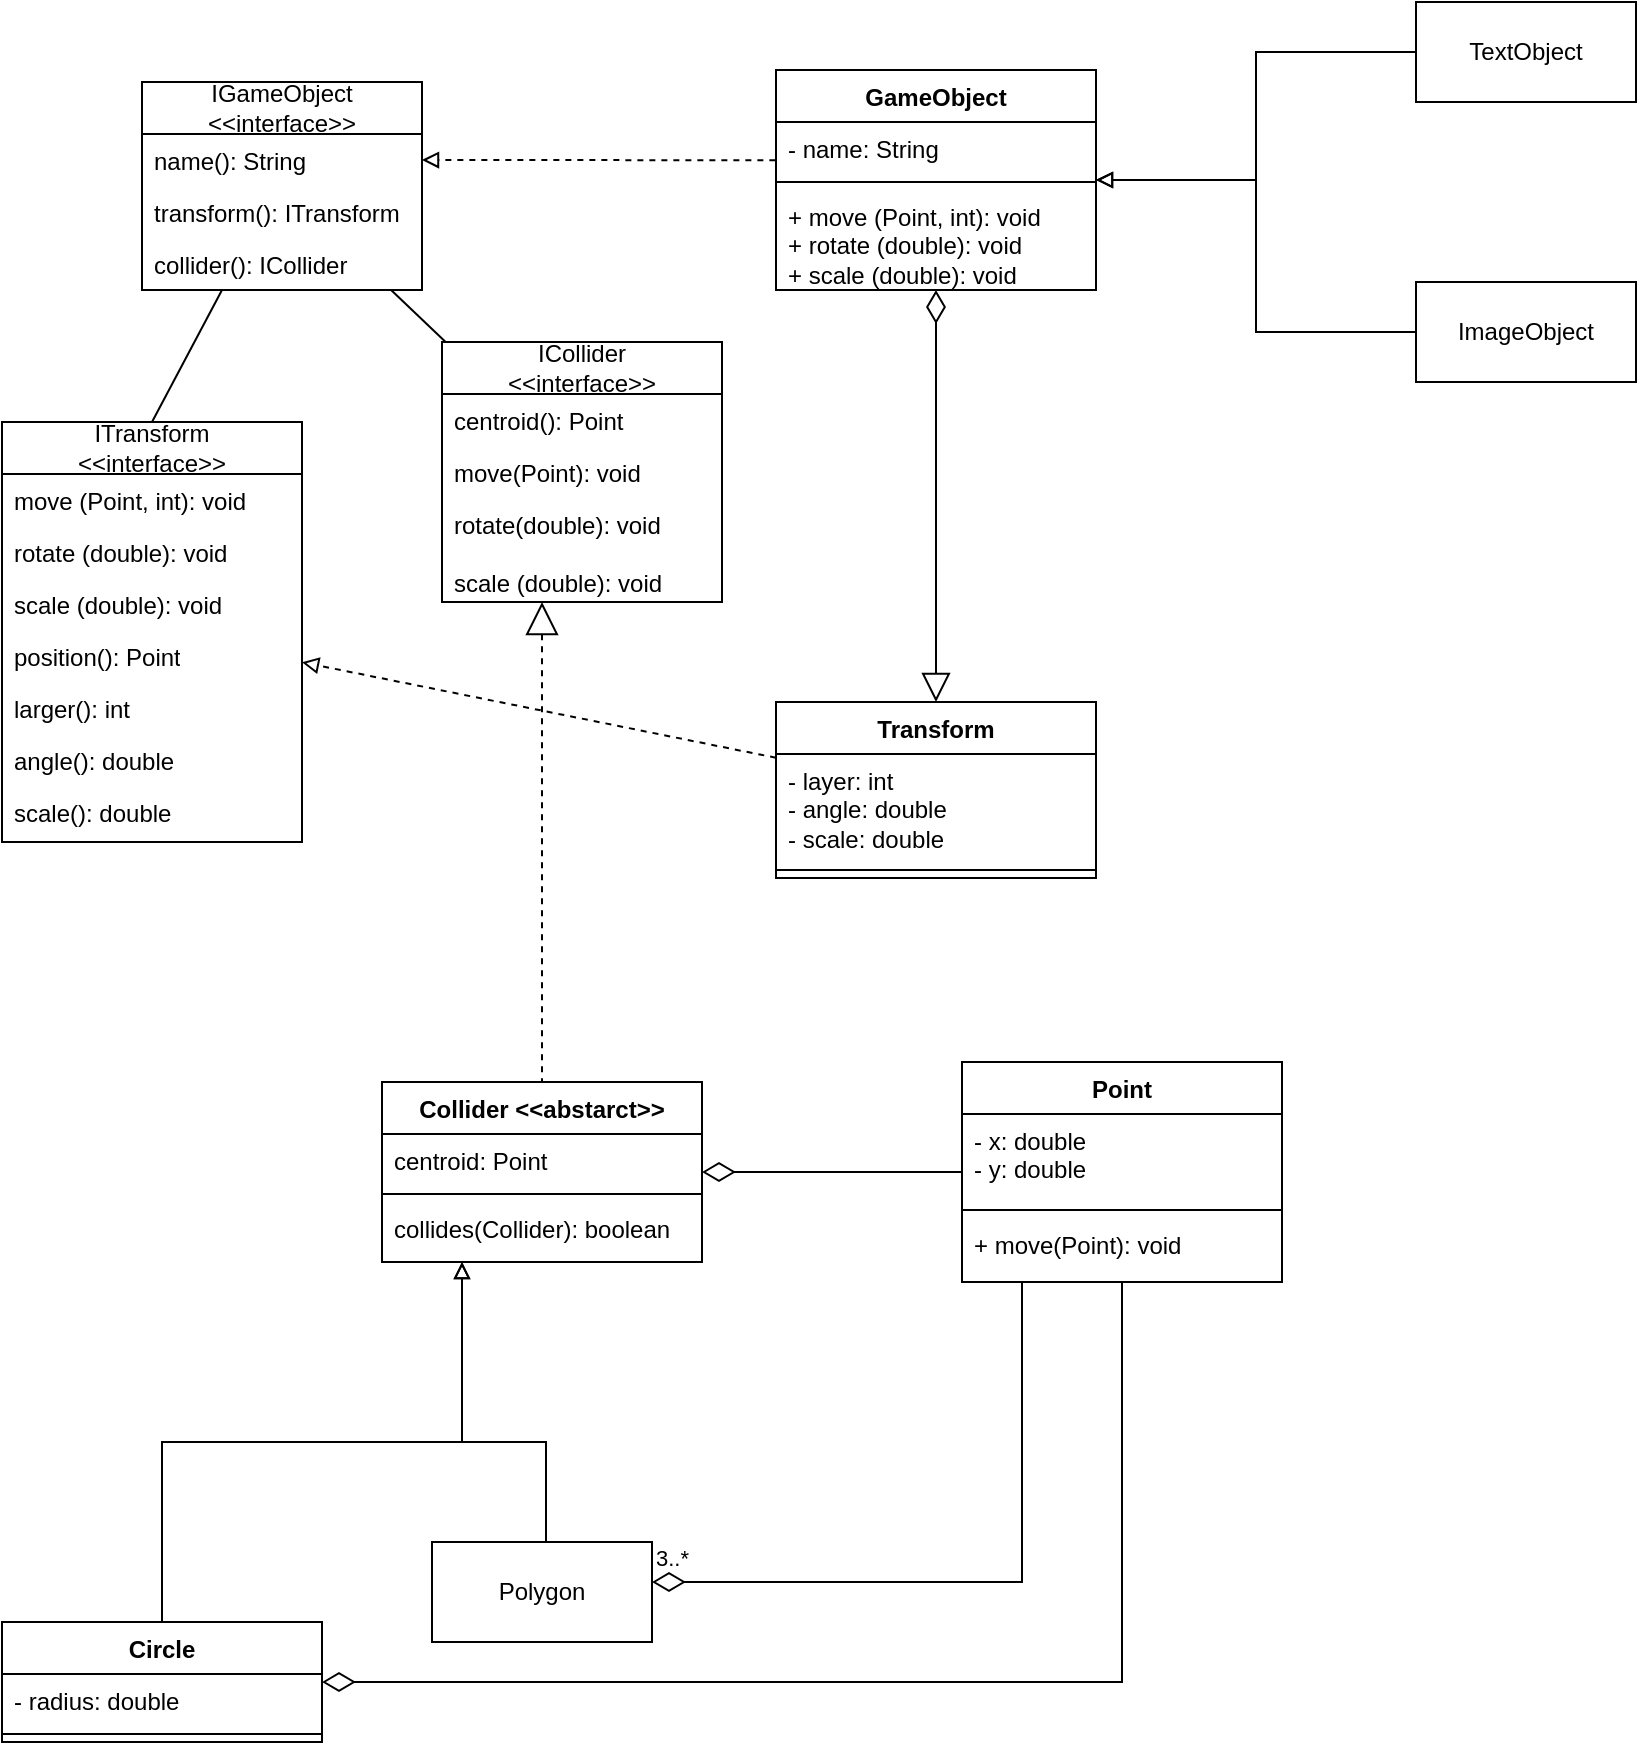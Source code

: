 <mxfile version="24.7.17">
  <diagram name="Página-1" id="ozrJAd1rfRzcVZ3zqUes">
    <mxGraphModel dx="1050" dy="1790" grid="1" gridSize="10" guides="1" tooltips="1" connect="1" arrows="1" fold="1" page="1" pageScale="1" pageWidth="827" pageHeight="1169" math="0" shadow="0">
      <root>
        <mxCell id="0" />
        <mxCell id="1" parent="0" />
        <mxCell id="xWOYF9rLK-Gz1RhxJqcK-5" value="GameObject" style="swimlane;fontStyle=1;align=center;verticalAlign=top;childLayout=stackLayout;horizontal=1;startSize=26;horizontalStack=0;resizeParent=1;resizeParentMax=0;resizeLast=0;collapsible=1;marginBottom=0;whiteSpace=wrap;html=1;" parent="1" vertex="1">
          <mxGeometry x="397" y="4" width="160" height="110" as="geometry" />
        </mxCell>
        <mxCell id="xWOYF9rLK-Gz1RhxJqcK-6" value="- name: String" style="text;strokeColor=none;fillColor=none;align=left;verticalAlign=top;spacingLeft=4;spacingRight=4;overflow=hidden;rotatable=0;points=[[0,0.5],[1,0.5]];portConstraint=eastwest;whiteSpace=wrap;html=1;" parent="xWOYF9rLK-Gz1RhxJqcK-5" vertex="1">
          <mxGeometry y="26" width="160" height="26" as="geometry" />
        </mxCell>
        <mxCell id="xWOYF9rLK-Gz1RhxJqcK-7" value="" style="line;strokeWidth=1;fillColor=none;align=left;verticalAlign=middle;spacingTop=-1;spacingLeft=3;spacingRight=3;rotatable=0;labelPosition=right;points=[];portConstraint=eastwest;strokeColor=inherit;" parent="xWOYF9rLK-Gz1RhxJqcK-5" vertex="1">
          <mxGeometry y="52" width="160" height="8" as="geometry" />
        </mxCell>
        <mxCell id="xWOYF9rLK-Gz1RhxJqcK-8" value="+ move (Point, int): void&lt;div&gt;+ rotate (double): void&lt;/div&gt;&lt;div&gt;+ scale (double): void&lt;/div&gt;" style="text;strokeColor=none;fillColor=none;align=left;verticalAlign=top;spacingLeft=4;spacingRight=4;overflow=hidden;rotatable=0;points=[[0,0.5],[1,0.5]];portConstraint=eastwest;whiteSpace=wrap;html=1;" parent="xWOYF9rLK-Gz1RhxJqcK-5" vertex="1">
          <mxGeometry y="60" width="160" height="50" as="geometry" />
        </mxCell>
        <mxCell id="xWOYF9rLK-Gz1RhxJqcK-11" style="edgeStyle=orthogonalEdgeStyle;rounded=0;orthogonalLoop=1;jettySize=auto;html=1;endArrow=block;endFill=0;" parent="1" source="xWOYF9rLK-Gz1RhxJqcK-9" target="xWOYF9rLK-Gz1RhxJqcK-5" edge="1">
          <mxGeometry relative="1" as="geometry" />
        </mxCell>
        <mxCell id="xWOYF9rLK-Gz1RhxJqcK-9" value="TextObject" style="html=1;whiteSpace=wrap;" parent="1" vertex="1">
          <mxGeometry x="717" y="-30" width="110" height="50" as="geometry" />
        </mxCell>
        <mxCell id="xWOYF9rLK-Gz1RhxJqcK-12" style="edgeStyle=orthogonalEdgeStyle;rounded=0;orthogonalLoop=1;jettySize=auto;html=1;startArrow=none;startFill=0;endArrow=block;endFill=0;" parent="1" source="xWOYF9rLK-Gz1RhxJqcK-10" target="xWOYF9rLK-Gz1RhxJqcK-5" edge="1">
          <mxGeometry relative="1" as="geometry" />
        </mxCell>
        <mxCell id="xWOYF9rLK-Gz1RhxJqcK-10" value="ImageObject" style="html=1;whiteSpace=wrap;" parent="1" vertex="1">
          <mxGeometry x="717" y="110" width="110" height="50" as="geometry" />
        </mxCell>
        <mxCell id="xWOYF9rLK-Gz1RhxJqcK-13" value="Collider&amp;nbsp;&lt;span style=&quot;background-color: transparent; color: light-dark(rgb(0, 0, 0), rgb(255, 255, 255));&quot;&gt;&amp;lt;&amp;lt;abstarct&amp;gt;&amp;gt;&lt;/span&gt;" style="swimlane;fontStyle=1;align=center;verticalAlign=top;childLayout=stackLayout;horizontal=1;startSize=26;horizontalStack=0;resizeParent=1;resizeParentMax=0;resizeLast=0;collapsible=1;marginBottom=0;whiteSpace=wrap;html=1;" parent="1" vertex="1">
          <mxGeometry x="200" y="510" width="160" height="90" as="geometry" />
        </mxCell>
        <mxCell id="xWOYF9rLK-Gz1RhxJqcK-14" value="centroid: Point" style="text;strokeColor=none;fillColor=none;align=left;verticalAlign=top;spacingLeft=4;spacingRight=4;overflow=hidden;rotatable=0;points=[[0,0.5],[1,0.5]];portConstraint=eastwest;whiteSpace=wrap;html=1;" parent="xWOYF9rLK-Gz1RhxJqcK-13" vertex="1">
          <mxGeometry y="26" width="160" height="26" as="geometry" />
        </mxCell>
        <mxCell id="xWOYF9rLK-Gz1RhxJqcK-15" value="" style="line;strokeWidth=1;fillColor=none;align=left;verticalAlign=middle;spacingTop=-1;spacingLeft=3;spacingRight=3;rotatable=0;labelPosition=right;points=[];portConstraint=eastwest;strokeColor=inherit;" parent="xWOYF9rLK-Gz1RhxJqcK-13" vertex="1">
          <mxGeometry y="52" width="160" height="8" as="geometry" />
        </mxCell>
        <mxCell id="xWOYF9rLK-Gz1RhxJqcK-16" value="collides(Collider): boolean" style="text;strokeColor=none;fillColor=none;align=left;verticalAlign=top;spacingLeft=4;spacingRight=4;overflow=hidden;rotatable=0;points=[[0,0.5],[1,0.5]];portConstraint=eastwest;whiteSpace=wrap;html=1;" parent="xWOYF9rLK-Gz1RhxJqcK-13" vertex="1">
          <mxGeometry y="60" width="160" height="30" as="geometry" />
        </mxCell>
        <mxCell id="xWOYF9rLK-Gz1RhxJqcK-17" value="IGameObject&lt;br&gt;&amp;lt;&amp;lt;interface&amp;gt;&amp;gt;" style="swimlane;fontStyle=0;childLayout=stackLayout;horizontal=1;startSize=26;fillColor=none;horizontalStack=0;resizeParent=1;resizeParentMax=0;resizeLast=0;collapsible=1;marginBottom=0;whiteSpace=wrap;html=1;" parent="1" vertex="1">
          <mxGeometry x="80" y="10" width="140" height="104" as="geometry" />
        </mxCell>
        <mxCell id="xWOYF9rLK-Gz1RhxJqcK-18" value="name(): String" style="text;strokeColor=none;fillColor=none;align=left;verticalAlign=top;spacingLeft=4;spacingRight=4;overflow=hidden;rotatable=0;points=[[0,0.5],[1,0.5]];portConstraint=eastwest;whiteSpace=wrap;html=1;" parent="xWOYF9rLK-Gz1RhxJqcK-17" vertex="1">
          <mxGeometry y="26" width="140" height="26" as="geometry" />
        </mxCell>
        <mxCell id="xWOYF9rLK-Gz1RhxJqcK-19" value="transform(): ITransform" style="text;strokeColor=none;fillColor=none;align=left;verticalAlign=top;spacingLeft=4;spacingRight=4;overflow=hidden;rotatable=0;points=[[0,0.5],[1,0.5]];portConstraint=eastwest;whiteSpace=wrap;html=1;" parent="xWOYF9rLK-Gz1RhxJqcK-17" vertex="1">
          <mxGeometry y="52" width="140" height="26" as="geometry" />
        </mxCell>
        <mxCell id="xWOYF9rLK-Gz1RhxJqcK-20" value="collider(): ICollider" style="text;strokeColor=none;fillColor=none;align=left;verticalAlign=top;spacingLeft=4;spacingRight=4;overflow=hidden;rotatable=0;points=[[0,0.5],[1,0.5]];portConstraint=eastwest;whiteSpace=wrap;html=1;" parent="xWOYF9rLK-Gz1RhxJqcK-17" vertex="1">
          <mxGeometry y="78" width="140" height="26" as="geometry" />
        </mxCell>
        <mxCell id="xWOYF9rLK-Gz1RhxJqcK-21" value="" style="endArrow=block;dashed=1;html=1;rounded=0;startArrow=none;startFill=0;endFill=0;entryX=1;entryY=0.5;entryDx=0;entryDy=0;exitX=-0.002;exitY=0.735;exitDx=0;exitDy=0;exitPerimeter=0;" parent="1" source="xWOYF9rLK-Gz1RhxJqcK-6" target="xWOYF9rLK-Gz1RhxJqcK-18" edge="1">
          <mxGeometry width="50" height="50" relative="1" as="geometry">
            <mxPoint x="207" y="190" as="sourcePoint" />
            <mxPoint x="257" y="140" as="targetPoint" />
            <Array as="points" />
          </mxGeometry>
        </mxCell>
        <mxCell id="xWOYF9rLK-Gz1RhxJqcK-30" value="" style="group" parent="1" vertex="1" connectable="0">
          <mxGeometry x="10" y="180" width="150" height="210" as="geometry" />
        </mxCell>
        <mxCell id="xWOYF9rLK-Gz1RhxJqcK-22" value="ITransform&lt;br&gt;&amp;lt;&amp;lt;interface&amp;gt;&amp;gt;" style="swimlane;fontStyle=0;childLayout=stackLayout;horizontal=1;startSize=26;fillColor=none;horizontalStack=0;resizeParent=1;resizeParentMax=0;resizeLast=0;collapsible=1;marginBottom=0;whiteSpace=wrap;html=1;" parent="xWOYF9rLK-Gz1RhxJqcK-30" vertex="1">
          <mxGeometry width="150" height="210" as="geometry" />
        </mxCell>
        <mxCell id="xWOYF9rLK-Gz1RhxJqcK-23" value="move (Point, int): void" style="text;strokeColor=none;fillColor=none;align=left;verticalAlign=top;spacingLeft=4;spacingRight=4;overflow=hidden;rotatable=0;points=[[0,0.5],[1,0.5]];portConstraint=eastwest;whiteSpace=wrap;html=1;" parent="xWOYF9rLK-Gz1RhxJqcK-22" vertex="1">
          <mxGeometry y="26" width="150" height="26" as="geometry" />
        </mxCell>
        <mxCell id="xWOYF9rLK-Gz1RhxJqcK-24" value="rotate (double): void" style="text;strokeColor=none;fillColor=none;align=left;verticalAlign=top;spacingLeft=4;spacingRight=4;overflow=hidden;rotatable=0;points=[[0,0.5],[1,0.5]];portConstraint=eastwest;whiteSpace=wrap;html=1;" parent="xWOYF9rLK-Gz1RhxJqcK-22" vertex="1">
          <mxGeometry y="52" width="150" height="26" as="geometry" />
        </mxCell>
        <mxCell id="xWOYF9rLK-Gz1RhxJqcK-25" value="&lt;div&gt;scale (double): void&lt;/div&gt;" style="text;strokeColor=none;fillColor=none;align=left;verticalAlign=top;spacingLeft=4;spacingRight=4;overflow=hidden;rotatable=0;points=[[0,0.5],[1,0.5]];portConstraint=eastwest;whiteSpace=wrap;html=1;" parent="xWOYF9rLK-Gz1RhxJqcK-22" vertex="1">
          <mxGeometry y="78" width="150" height="132" as="geometry" />
        </mxCell>
        <mxCell id="xWOYF9rLK-Gz1RhxJqcK-26" value="position(): Point" style="text;strokeColor=none;fillColor=none;align=left;verticalAlign=top;spacingLeft=4;spacingRight=4;overflow=hidden;rotatable=0;points=[[0,0.5],[1,0.5]];portConstraint=eastwest;whiteSpace=wrap;html=1;" parent="xWOYF9rLK-Gz1RhxJqcK-30" vertex="1">
          <mxGeometry y="104" width="150" height="26" as="geometry" />
        </mxCell>
        <mxCell id="xWOYF9rLK-Gz1RhxJqcK-27" value="larger(): int" style="text;strokeColor=none;fillColor=none;align=left;verticalAlign=top;spacingLeft=4;spacingRight=4;overflow=hidden;rotatable=0;points=[[0,0.5],[1,0.5]];portConstraint=eastwest;whiteSpace=wrap;html=1;" parent="xWOYF9rLK-Gz1RhxJqcK-30" vertex="1">
          <mxGeometry y="130" width="150" height="26" as="geometry" />
        </mxCell>
        <mxCell id="xWOYF9rLK-Gz1RhxJqcK-28" value="angle(): double" style="text;strokeColor=none;fillColor=none;align=left;verticalAlign=top;spacingLeft=4;spacingRight=4;overflow=hidden;rotatable=0;points=[[0,0.5],[1,0.5]];portConstraint=eastwest;whiteSpace=wrap;html=1;" parent="xWOYF9rLK-Gz1RhxJqcK-30" vertex="1">
          <mxGeometry y="156" width="150" height="26" as="geometry" />
        </mxCell>
        <mxCell id="xWOYF9rLK-Gz1RhxJqcK-29" value="scale(): double" style="text;strokeColor=none;fillColor=none;align=left;verticalAlign=top;spacingLeft=4;spacingRight=4;overflow=hidden;rotatable=0;points=[[0,0.5],[1,0.5]];portConstraint=eastwest;whiteSpace=wrap;html=1;" parent="xWOYF9rLK-Gz1RhxJqcK-30" vertex="1">
          <mxGeometry y="182" width="150" height="26" as="geometry" />
        </mxCell>
        <mxCell id="xWOYF9rLK-Gz1RhxJqcK-31" value="ICollider&lt;br&gt;&amp;lt;&amp;lt;interface&amp;gt;&amp;gt;" style="swimlane;fontStyle=0;childLayout=stackLayout;horizontal=1;startSize=26;fillColor=none;horizontalStack=0;resizeParent=1;resizeParentMax=0;resizeLast=0;collapsible=1;marginBottom=0;whiteSpace=wrap;html=1;" parent="1" vertex="1">
          <mxGeometry x="230" y="140" width="140" height="130" as="geometry" />
        </mxCell>
        <mxCell id="xWOYF9rLK-Gz1RhxJqcK-32" value="centroid(): Point" style="text;strokeColor=none;fillColor=none;align=left;verticalAlign=top;spacingLeft=4;spacingRight=4;overflow=hidden;rotatable=0;points=[[0,0.5],[1,0.5]];portConstraint=eastwest;whiteSpace=wrap;html=1;" parent="xWOYF9rLK-Gz1RhxJqcK-31" vertex="1">
          <mxGeometry y="26" width="140" height="26" as="geometry" />
        </mxCell>
        <mxCell id="xWOYF9rLK-Gz1RhxJqcK-33" value="move(Point): void" style="text;strokeColor=none;fillColor=none;align=left;verticalAlign=top;spacingLeft=4;spacingRight=4;overflow=hidden;rotatable=0;points=[[0,0.5],[1,0.5]];portConstraint=eastwest;whiteSpace=wrap;html=1;" parent="xWOYF9rLK-Gz1RhxJqcK-31" vertex="1">
          <mxGeometry y="52" width="140" height="26" as="geometry" />
        </mxCell>
        <mxCell id="xWOYF9rLK-Gz1RhxJqcK-34" value="rotate(double): void&lt;div&gt;&lt;br&gt;&lt;div&gt;scale (double): void&lt;/div&gt;&lt;/div&gt;" style="text;strokeColor=none;fillColor=none;align=left;verticalAlign=top;spacingLeft=4;spacingRight=4;overflow=hidden;rotatable=0;points=[[0,0.5],[1,0.5]];portConstraint=eastwest;whiteSpace=wrap;html=1;" parent="xWOYF9rLK-Gz1RhxJqcK-31" vertex="1">
          <mxGeometry y="78" width="140" height="52" as="geometry" />
        </mxCell>
        <mxCell id="xWOYF9rLK-Gz1RhxJqcK-35" value="Transform" style="swimlane;fontStyle=1;align=center;verticalAlign=top;childLayout=stackLayout;horizontal=1;startSize=26;horizontalStack=0;resizeParent=1;resizeParentMax=0;resizeLast=0;collapsible=1;marginBottom=0;whiteSpace=wrap;html=1;" parent="1" vertex="1">
          <mxGeometry x="397" y="320" width="160" height="88" as="geometry" />
        </mxCell>
        <mxCell id="xWOYF9rLK-Gz1RhxJqcK-36" value="- layer: int&lt;br&gt;- angle: double&lt;div&gt;- scale: double&lt;/div&gt;" style="text;strokeColor=none;fillColor=none;align=left;verticalAlign=top;spacingLeft=4;spacingRight=4;overflow=hidden;rotatable=0;points=[[0,0.5],[1,0.5]];portConstraint=eastwest;whiteSpace=wrap;html=1;" parent="xWOYF9rLK-Gz1RhxJqcK-35" vertex="1">
          <mxGeometry y="26" width="160" height="54" as="geometry" />
        </mxCell>
        <mxCell id="xWOYF9rLK-Gz1RhxJqcK-37" value="" style="line;strokeWidth=1;fillColor=none;align=left;verticalAlign=middle;spacingTop=-1;spacingLeft=3;spacingRight=3;rotatable=0;labelPosition=right;points=[];portConstraint=eastwest;strokeColor=inherit;" parent="xWOYF9rLK-Gz1RhxJqcK-35" vertex="1">
          <mxGeometry y="80" width="160" height="8" as="geometry" />
        </mxCell>
        <mxCell id="xWOYF9rLK-Gz1RhxJqcK-39" value="" style="endArrow=none;html=1;rounded=0;exitX=0.5;exitY=0;exitDx=0;exitDy=0;" parent="1" source="xWOYF9rLK-Gz1RhxJqcK-22" edge="1">
          <mxGeometry width="50" height="50" relative="1" as="geometry">
            <mxPoint x="280" y="240" as="sourcePoint" />
            <mxPoint x="120" y="114" as="targetPoint" />
          </mxGeometry>
        </mxCell>
        <mxCell id="xWOYF9rLK-Gz1RhxJqcK-40" value="" style="endArrow=block;dashed=1;html=1;rounded=0;startArrow=none;startFill=0;endFill=0;" parent="1" source="xWOYF9rLK-Gz1RhxJqcK-35" target="xWOYF9rLK-Gz1RhxJqcK-22" edge="1">
          <mxGeometry width="50" height="50" relative="1" as="geometry">
            <mxPoint x="510" y="250" as="sourcePoint" />
            <mxPoint x="370" y="251" as="targetPoint" />
          </mxGeometry>
        </mxCell>
        <mxCell id="xWOYF9rLK-Gz1RhxJqcK-41" value="" style="endArrow=none;html=1;rounded=0;" parent="1" source="xWOYF9rLK-Gz1RhxJqcK-31" target="xWOYF9rLK-Gz1RhxJqcK-17" edge="1">
          <mxGeometry width="50" height="50" relative="1" as="geometry">
            <mxPoint x="58" y="190" as="sourcePoint" />
            <mxPoint x="122" y="126" as="targetPoint" />
          </mxGeometry>
        </mxCell>
        <mxCell id="xWOYF9rLK-Gz1RhxJqcK-42" value="" style="endArrow=block;html=1;endSize=12;startArrow=diamondThin;startSize=14;startFill=0;edgeStyle=orthogonalEdgeStyle;align=left;verticalAlign=bottom;rounded=0;endFill=0;" parent="1" source="xWOYF9rLK-Gz1RhxJqcK-5" target="xWOYF9rLK-Gz1RhxJqcK-35" edge="1">
          <mxGeometry x="-1" y="3" relative="1" as="geometry">
            <mxPoint x="450" y="200" as="sourcePoint" />
            <mxPoint x="610" y="200" as="targetPoint" />
          </mxGeometry>
        </mxCell>
        <mxCell id="xWOYF9rLK-Gz1RhxJqcK-43" value="" style="endArrow=none;html=1;endSize=12;startArrow=diamondThin;startSize=14;startFill=0;edgeStyle=orthogonalEdgeStyle;align=left;verticalAlign=bottom;rounded=0;endFill=0;" parent="1" source="xWOYF9rLK-Gz1RhxJqcK-47" target="xWOYF9rLK-Gz1RhxJqcK-51" edge="1">
          <mxGeometry x="-1" y="3" relative="1" as="geometry">
            <mxPoint x="480" y="810" as="sourcePoint" />
            <mxPoint x="640" y="810" as="targetPoint" />
          </mxGeometry>
        </mxCell>
        <mxCell id="xWOYF9rLK-Gz1RhxJqcK-45" value="" style="endArrow=none;html=1;endSize=12;startArrow=diamondThin;startSize=14;startFill=0;edgeStyle=orthogonalEdgeStyle;align=left;verticalAlign=bottom;rounded=0;endFill=0;" parent="1" source="xWOYF9rLK-Gz1RhxJqcK-13" target="xWOYF9rLK-Gz1RhxJqcK-51" edge="1">
          <mxGeometry x="-1" y="3" relative="1" as="geometry">
            <mxPoint x="300" y="614.5" as="sourcePoint" />
            <mxPoint x="460" y="614.5" as="targetPoint" />
          </mxGeometry>
        </mxCell>
        <mxCell id="xWOYF9rLK-Gz1RhxJqcK-47" value="Circle" style="swimlane;fontStyle=1;align=center;verticalAlign=top;childLayout=stackLayout;horizontal=1;startSize=26;horizontalStack=0;resizeParent=1;resizeParentMax=0;resizeLast=0;collapsible=1;marginBottom=0;whiteSpace=wrap;html=1;" parent="1" vertex="1">
          <mxGeometry x="10" y="780" width="160" height="60" as="geometry" />
        </mxCell>
        <mxCell id="xWOYF9rLK-Gz1RhxJqcK-48" value="- radius: double" style="text;strokeColor=none;fillColor=none;align=left;verticalAlign=top;spacingLeft=4;spacingRight=4;overflow=hidden;rotatable=0;points=[[0,0.5],[1,0.5]];portConstraint=eastwest;whiteSpace=wrap;html=1;" parent="xWOYF9rLK-Gz1RhxJqcK-47" vertex="1">
          <mxGeometry y="26" width="160" height="26" as="geometry" />
        </mxCell>
        <mxCell id="xWOYF9rLK-Gz1RhxJqcK-49" value="" style="line;strokeWidth=1;fillColor=none;align=left;verticalAlign=middle;spacingTop=-1;spacingLeft=3;spacingRight=3;rotatable=0;labelPosition=right;points=[];portConstraint=eastwest;strokeColor=inherit;" parent="xWOYF9rLK-Gz1RhxJqcK-47" vertex="1">
          <mxGeometry y="52" width="160" height="8" as="geometry" />
        </mxCell>
        <mxCell id="xWOYF9rLK-Gz1RhxJqcK-51" value="Point" style="swimlane;fontStyle=1;align=center;verticalAlign=top;childLayout=stackLayout;horizontal=1;startSize=26;horizontalStack=0;resizeParent=1;resizeParentMax=0;resizeLast=0;collapsible=1;marginBottom=0;whiteSpace=wrap;html=1;" parent="1" vertex="1">
          <mxGeometry x="490" y="500" width="160" height="110" as="geometry" />
        </mxCell>
        <mxCell id="xWOYF9rLK-Gz1RhxJqcK-52" value="- x: double&lt;br&gt;- y: double" style="text;strokeColor=none;fillColor=none;align=left;verticalAlign=top;spacingLeft=4;spacingRight=4;overflow=hidden;rotatable=0;points=[[0,0.5],[1,0.5]];portConstraint=eastwest;whiteSpace=wrap;html=1;" parent="xWOYF9rLK-Gz1RhxJqcK-51" vertex="1">
          <mxGeometry y="26" width="160" height="44" as="geometry" />
        </mxCell>
        <mxCell id="xWOYF9rLK-Gz1RhxJqcK-53" value="" style="line;strokeWidth=1;fillColor=none;align=left;verticalAlign=middle;spacingTop=-1;spacingLeft=3;spacingRight=3;rotatable=0;labelPosition=right;points=[];portConstraint=eastwest;strokeColor=inherit;" parent="xWOYF9rLK-Gz1RhxJqcK-51" vertex="1">
          <mxGeometry y="70" width="160" height="8" as="geometry" />
        </mxCell>
        <mxCell id="xWOYF9rLK-Gz1RhxJqcK-54" value="+ move(Point): void" style="text;strokeColor=none;fillColor=none;align=left;verticalAlign=top;spacingLeft=4;spacingRight=4;overflow=hidden;rotatable=0;points=[[0,0.5],[1,0.5]];portConstraint=eastwest;whiteSpace=wrap;html=1;" parent="xWOYF9rLK-Gz1RhxJqcK-51" vertex="1">
          <mxGeometry y="78" width="160" height="32" as="geometry" />
        </mxCell>
        <mxCell id="xWOYF9rLK-Gz1RhxJqcK-58" value="Polygon" style="html=1;whiteSpace=wrap;" parent="1" vertex="1">
          <mxGeometry x="225" y="740" width="110" height="50" as="geometry" />
        </mxCell>
        <mxCell id="xWOYF9rLK-Gz1RhxJqcK-59" value="3..*" style="endArrow=none;html=1;endSize=12;startArrow=diamondThin;startSize=14;startFill=0;edgeStyle=orthogonalEdgeStyle;align=left;verticalAlign=bottom;rounded=0;endFill=0;" parent="1" source="xWOYF9rLK-Gz1RhxJqcK-58" target="xWOYF9rLK-Gz1RhxJqcK-51" edge="1">
          <mxGeometry x="-1" y="3" relative="1" as="geometry">
            <mxPoint x="370" y="870" as="sourcePoint" />
            <mxPoint x="810" y="820" as="targetPoint" />
            <Array as="points">
              <mxPoint x="520" y="760" />
            </Array>
          </mxGeometry>
        </mxCell>
        <mxCell id="xWOYF9rLK-Gz1RhxJqcK-61" value="" style="group" parent="1" vertex="1" connectable="0">
          <mxGeometry x="90" y="690" width="192" as="geometry" />
        </mxCell>
        <mxCell id="xWOYF9rLK-Gz1RhxJqcK-56" style="edgeStyle=orthogonalEdgeStyle;rounded=0;orthogonalLoop=1;jettySize=auto;html=1;endArrow=block;endFill=0;" parent="xWOYF9rLK-Gz1RhxJqcK-61" source="xWOYF9rLK-Gz1RhxJqcK-47" target="xWOYF9rLK-Gz1RhxJqcK-13" edge="1">
          <mxGeometry relative="1" as="geometry">
            <mxPoint x="-15" y="70" as="sourcePoint" />
            <Array as="points">
              <mxPoint />
              <mxPoint x="150" />
            </Array>
          </mxGeometry>
        </mxCell>
        <mxCell id="xWOYF9rLK-Gz1RhxJqcK-57" style="edgeStyle=orthogonalEdgeStyle;rounded=0;orthogonalLoop=1;jettySize=auto;html=1;endArrow=block;endFill=0;" parent="xWOYF9rLK-Gz1RhxJqcK-61" source="xWOYF9rLK-Gz1RhxJqcK-58" target="xWOYF9rLK-Gz1RhxJqcK-13" edge="1">
          <mxGeometry relative="1" as="geometry">
            <mxPoint x="192" y="50" as="sourcePoint" />
            <Array as="points">
              <mxPoint x="192" />
              <mxPoint x="150" />
            </Array>
          </mxGeometry>
        </mxCell>
        <mxCell id="xWOYF9rLK-Gz1RhxJqcK-62" value="" style="endArrow=none;html=1;endSize=12;startArrow=block;startSize=14;startFill=0;edgeStyle=orthogonalEdgeStyle;align=left;verticalAlign=bottom;rounded=0;endFill=0;dashed=1;" parent="1" source="xWOYF9rLK-Gz1RhxJqcK-31" target="xWOYF9rLK-Gz1RhxJqcK-13" edge="1">
          <mxGeometry x="-1" y="3" relative="1" as="geometry">
            <mxPoint x="284" y="410" as="sourcePoint" />
            <mxPoint x="414" y="410" as="targetPoint" />
            <Array as="points">
              <mxPoint x="280" y="330" />
              <mxPoint x="280" y="330" />
            </Array>
          </mxGeometry>
        </mxCell>
      </root>
    </mxGraphModel>
  </diagram>
</mxfile>
